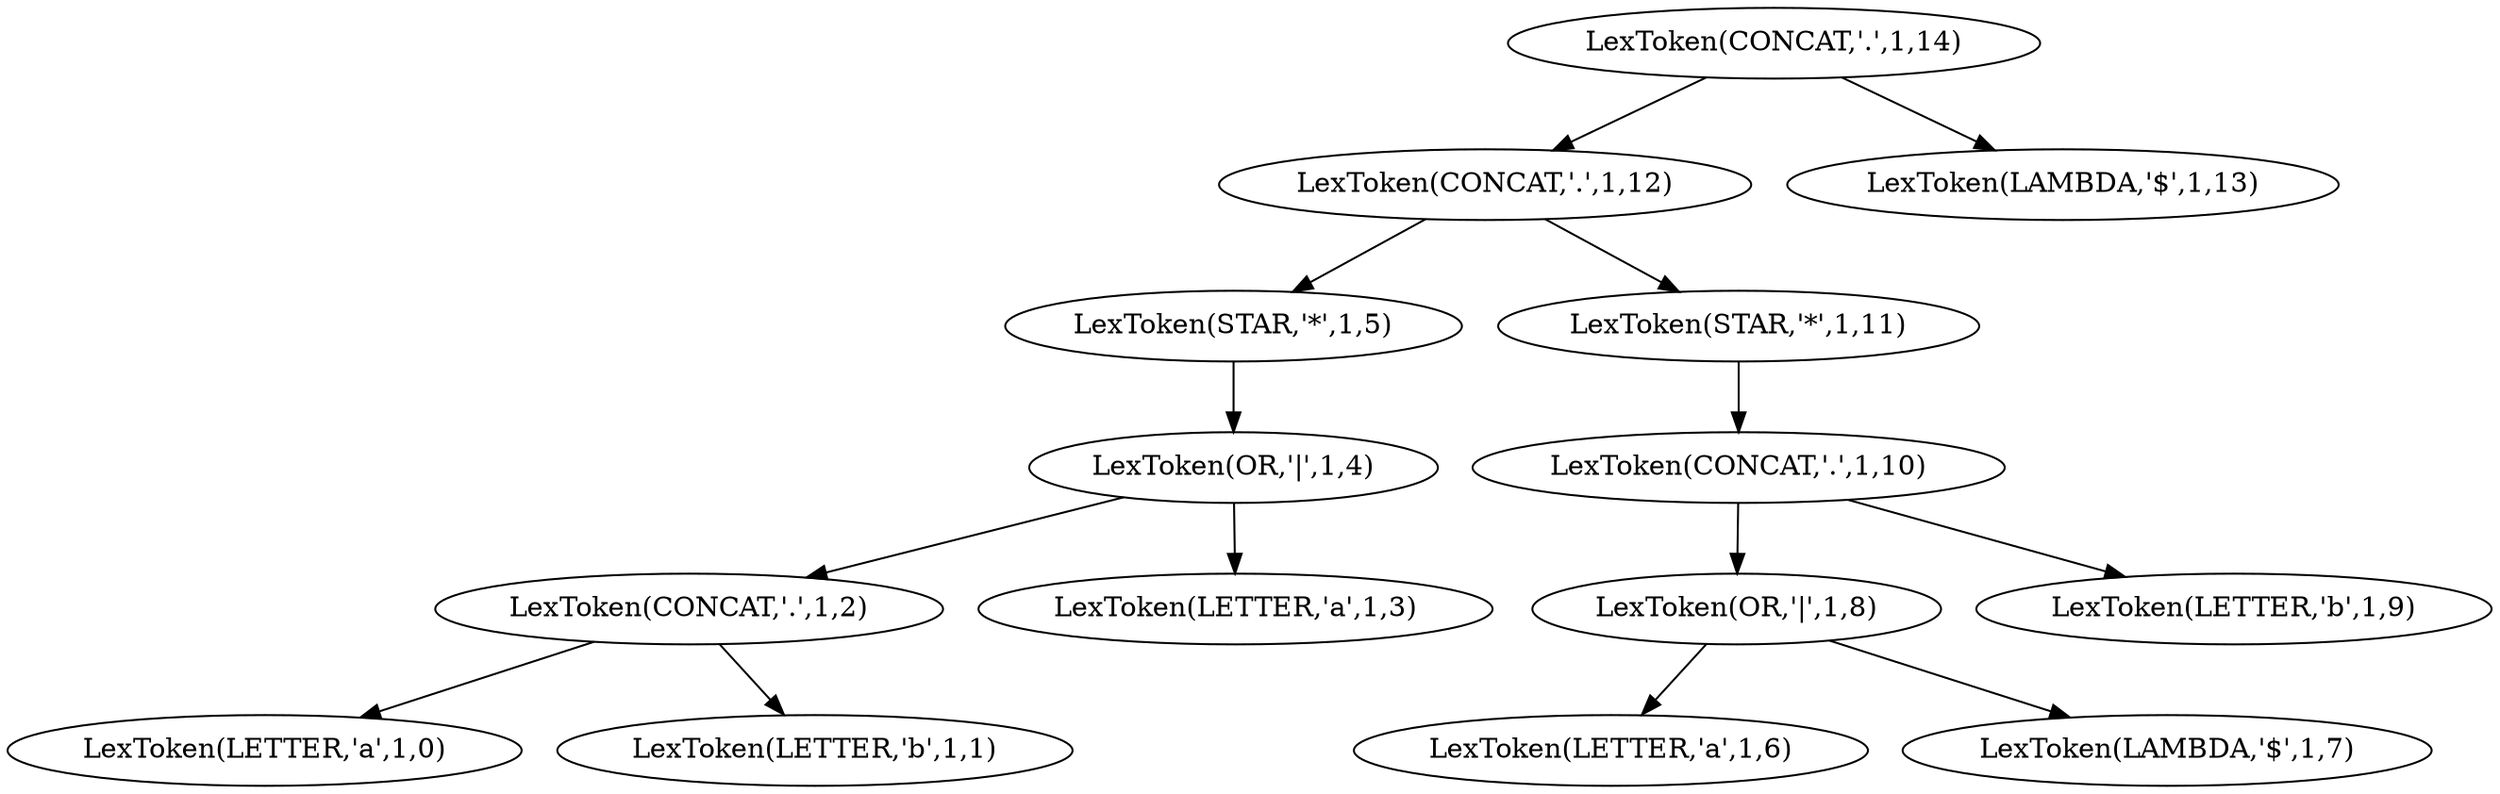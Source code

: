 strict digraph "" {
	"LexToken(LETTER,'a',1,0)"	[val=a];
	"LexToken(LETTER,'b',1,1)"	[val=b];
	"LexToken(CONCAT,'.',1,2)"	[val="."];
	"LexToken(CONCAT,'.',1,2)" -> "LexToken(LETTER,'a',1,0)";
	"LexToken(CONCAT,'.',1,2)" -> "LexToken(LETTER,'b',1,1)";
	"LexToken(LETTER,'a',1,3)"	[val=a];
	"LexToken(OR,'|',1,4)"	[val="|"];
	"LexToken(OR,'|',1,4)" -> "LexToken(CONCAT,'.',1,2)";
	"LexToken(OR,'|',1,4)" -> "LexToken(LETTER,'a',1,3)";
	"LexToken(STAR,'*',1,5)"	[val="*"];
	"LexToken(STAR,'*',1,5)" -> "LexToken(OR,'|',1,4)";
	"LexToken(LETTER,'a',1,6)"	[val=a];
	"LexToken(LAMBDA,'$',1,7)"	[val="$"];
	"LexToken(OR,'|',1,8)"	[val="|"];
	"LexToken(OR,'|',1,8)" -> "LexToken(LETTER,'a',1,6)";
	"LexToken(OR,'|',1,8)" -> "LexToken(LAMBDA,'$',1,7)";
	"LexToken(LETTER,'b',1,9)"	[val=b];
	"LexToken(CONCAT,'.',1,10)"	[val="."];
	"LexToken(CONCAT,'.',1,10)" -> "LexToken(OR,'|',1,8)";
	"LexToken(CONCAT,'.',1,10)" -> "LexToken(LETTER,'b',1,9)";
	"LexToken(STAR,'*',1,11)"	[val="*"];
	"LexToken(STAR,'*',1,11)" -> "LexToken(CONCAT,'.',1,10)";
	"LexToken(CONCAT,'.',1,12)"	[val="."];
	"LexToken(CONCAT,'.',1,12)" -> "LexToken(STAR,'*',1,5)";
	"LexToken(CONCAT,'.',1,12)" -> "LexToken(STAR,'*',1,11)";
	"LexToken(LAMBDA,'$',1,13)"	[val="$"];
	"LexToken(CONCAT,'.',1,14)"	[val="."];
	"LexToken(CONCAT,'.',1,14)" -> "LexToken(CONCAT,'.',1,12)";
	"LexToken(CONCAT,'.',1,14)" -> "LexToken(LAMBDA,'$',1,13)";
}
